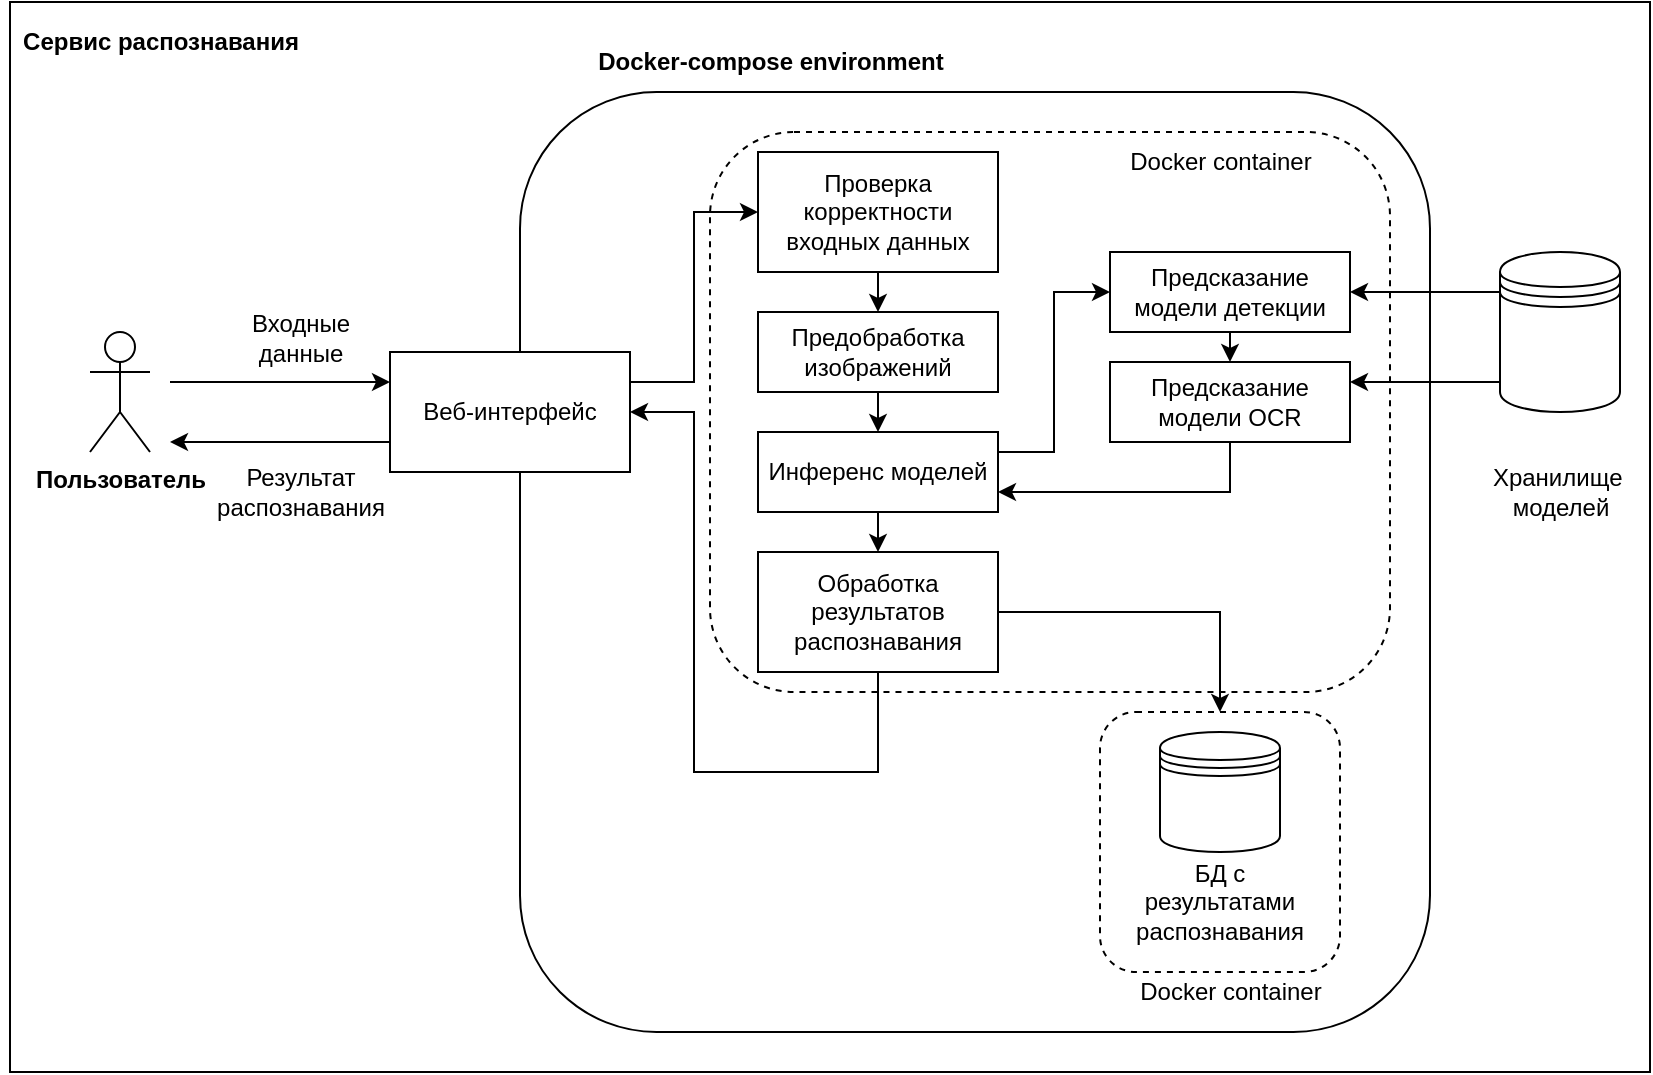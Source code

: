 <mxfile version="24.3.1" type="device">
  <diagram name="Страница — 1" id="VLputaMg6675-YdGobMV">
    <mxGraphModel dx="2093" dy="651" grid="1" gridSize="10" guides="1" tooltips="1" connect="1" arrows="1" fold="1" page="1" pageScale="1" pageWidth="827" pageHeight="1169" math="0" shadow="0">
      <root>
        <mxCell id="0" />
        <mxCell id="1" parent="0" />
        <mxCell id="f3wttBOU7Kk3rORgPpic-56" value="" style="rounded=0;whiteSpace=wrap;html=1;" vertex="1" parent="1">
          <mxGeometry x="-20" y="105" width="820" height="535" as="geometry" />
        </mxCell>
        <mxCell id="f3wttBOU7Kk3rORgPpic-1" value="" style="rounded=1;whiteSpace=wrap;html=1;" vertex="1" parent="1">
          <mxGeometry x="235" y="150" width="455" height="470" as="geometry" />
        </mxCell>
        <mxCell id="f3wttBOU7Kk3rORgPpic-2" value="Docker-compose&amp;nbsp;&lt;span style=&quot;background-color: initial;&quot;&gt;environment&lt;/span&gt;" style="text;html=1;align=center;verticalAlign=middle;resizable=0;points=[];autosize=1;strokeColor=none;fillColor=none;fontStyle=1" vertex="1" parent="1">
          <mxGeometry x="270" y="120" width="180" height="30" as="geometry" />
        </mxCell>
        <mxCell id="f3wttBOU7Kk3rORgPpic-3" value="" style="shape=datastore;whiteSpace=wrap;html=1;" vertex="1" parent="1">
          <mxGeometry x="725" y="230" width="60" height="80" as="geometry" />
        </mxCell>
        <mxCell id="f3wttBOU7Kk3rORgPpic-4" value="Хранилище&amp;nbsp;&lt;div&gt;моделей&lt;/div&gt;" style="text;html=1;align=center;verticalAlign=middle;resizable=0;points=[];autosize=1;strokeColor=none;fillColor=none;" vertex="1" parent="1">
          <mxGeometry x="710" y="330" width="90" height="40" as="geometry" />
        </mxCell>
        <mxCell id="f3wttBOU7Kk3rORgPpic-12" value="Пользователь" style="shape=umlActor;verticalLabelPosition=bottom;verticalAlign=top;html=1;outlineConnect=0;fontStyle=1" vertex="1" parent="1">
          <mxGeometry x="20" y="270" width="30" height="60" as="geometry" />
        </mxCell>
        <mxCell id="f3wttBOU7Kk3rORgPpic-14" value="&lt;b&gt;Сервис распознавания&lt;/b&gt;" style="text;html=1;align=center;verticalAlign=middle;resizable=0;points=[];autosize=1;strokeColor=none;fillColor=none;" vertex="1" parent="1">
          <mxGeometry x="-25" y="110" width="160" height="30" as="geometry" />
        </mxCell>
        <mxCell id="f3wttBOU7Kk3rORgPpic-43" value="Веб-интерфейс" style="rounded=0;whiteSpace=wrap;html=1;" vertex="1" parent="1">
          <mxGeometry x="170" y="280" width="120" height="60" as="geometry" />
        </mxCell>
        <mxCell id="f3wttBOU7Kk3rORgPpic-45" value="" style="endArrow=classic;html=1;rounded=0;entryX=0;entryY=0.25;entryDx=0;entryDy=0;" edge="1" parent="1" target="f3wttBOU7Kk3rORgPpic-43">
          <mxGeometry width="50" height="50" relative="1" as="geometry">
            <mxPoint x="60" y="295" as="sourcePoint" />
            <mxPoint x="130" y="280" as="targetPoint" />
          </mxGeometry>
        </mxCell>
        <mxCell id="f3wttBOU7Kk3rORgPpic-46" value="Входные&lt;div&gt;данные&lt;/div&gt;" style="text;html=1;align=center;verticalAlign=middle;resizable=0;points=[];autosize=1;strokeColor=none;fillColor=none;" vertex="1" parent="1">
          <mxGeometry x="90" y="253" width="70" height="40" as="geometry" />
        </mxCell>
        <mxCell id="f3wttBOU7Kk3rORgPpic-47" value="" style="endArrow=classic;html=1;rounded=0;exitX=0;exitY=0.75;exitDx=0;exitDy=0;" edge="1" parent="1" source="f3wttBOU7Kk3rORgPpic-43">
          <mxGeometry width="50" height="50" relative="1" as="geometry">
            <mxPoint x="90" y="430" as="sourcePoint" />
            <mxPoint x="60" y="325" as="targetPoint" />
          </mxGeometry>
        </mxCell>
        <mxCell id="f3wttBOU7Kk3rORgPpic-48" value="Результат&lt;div&gt;распознавания&lt;/div&gt;" style="text;html=1;align=center;verticalAlign=middle;resizable=0;points=[];autosize=1;strokeColor=none;fillColor=none;" vertex="1" parent="1">
          <mxGeometry x="70" y="330" width="110" height="40" as="geometry" />
        </mxCell>
        <mxCell id="f3wttBOU7Kk3rORgPpic-51" value="" style="rounded=1;whiteSpace=wrap;html=1;dashed=1;" vertex="1" parent="1">
          <mxGeometry x="525" y="460" width="120" height="130" as="geometry" />
        </mxCell>
        <mxCell id="f3wttBOU7Kk3rORgPpic-24" value="" style="shape=datastore;whiteSpace=wrap;html=1;" vertex="1" parent="1">
          <mxGeometry x="555" y="470" width="60" height="60" as="geometry" />
        </mxCell>
        <mxCell id="f3wttBOU7Kk3rORgPpic-25" value="БД с результатами распознавания" style="text;html=1;align=center;verticalAlign=middle;whiteSpace=wrap;rounded=0;" vertex="1" parent="1">
          <mxGeometry x="555" y="540" width="60" height="30" as="geometry" />
        </mxCell>
        <mxCell id="f3wttBOU7Kk3rORgPpic-53" value="Docker container" style="text;html=1;align=center;verticalAlign=middle;resizable=0;points=[];autosize=1;strokeColor=none;fillColor=none;" vertex="1" parent="1">
          <mxGeometry x="535" y="585" width="110" height="30" as="geometry" />
        </mxCell>
        <mxCell id="f3wttBOU7Kk3rORgPpic-54" value="" style="rounded=1;whiteSpace=wrap;html=1;dashed=1;" vertex="1" parent="1">
          <mxGeometry x="330" y="170" width="340" height="280" as="geometry" />
        </mxCell>
        <mxCell id="f3wttBOU7Kk3rORgPpic-35" style="edgeStyle=orthogonalEdgeStyle;rounded=0;orthogonalLoop=1;jettySize=auto;html=1;exitX=0.5;exitY=1;exitDx=0;exitDy=0;entryX=0.5;entryY=0;entryDx=0;entryDy=0;" edge="1" parent="1" source="f3wttBOU7Kk3rORgPpic-5">
          <mxGeometry relative="1" as="geometry">
            <mxPoint x="414" y="320" as="targetPoint" />
          </mxGeometry>
        </mxCell>
        <mxCell id="f3wttBOU7Kk3rORgPpic-5" value="Предобработка изображений" style="rounded=0;whiteSpace=wrap;html=1;" vertex="1" parent="1">
          <mxGeometry x="354" y="260" width="120" height="40" as="geometry" />
        </mxCell>
        <mxCell id="f3wttBOU7Kk3rORgPpic-8" style="edgeStyle=orthogonalEdgeStyle;rounded=0;orthogonalLoop=1;jettySize=auto;html=1;exitX=0.5;exitY=1;exitDx=0;exitDy=0;entryX=0.5;entryY=0;entryDx=0;entryDy=0;" edge="1" parent="1" source="f3wttBOU7Kk3rORgPpic-6" target="f3wttBOU7Kk3rORgPpic-5">
          <mxGeometry relative="1" as="geometry" />
        </mxCell>
        <mxCell id="f3wttBOU7Kk3rORgPpic-6" value="Проверка корректности входных данных" style="rounded=0;whiteSpace=wrap;html=1;" vertex="1" parent="1">
          <mxGeometry x="354" y="180" width="120" height="60" as="geometry" />
        </mxCell>
        <mxCell id="f3wttBOU7Kk3rORgPpic-17" style="edgeStyle=orthogonalEdgeStyle;rounded=0;orthogonalLoop=1;jettySize=auto;html=1;exitX=0.5;exitY=1;exitDx=0;exitDy=0;entryX=0.5;entryY=0;entryDx=0;entryDy=0;" edge="1" parent="1" source="f3wttBOU7Kk3rORgPpic-13" target="f3wttBOU7Kk3rORgPpic-16">
          <mxGeometry relative="1" as="geometry" />
        </mxCell>
        <mxCell id="f3wttBOU7Kk3rORgPpic-13" value="Предсказание модели детекции" style="rounded=0;whiteSpace=wrap;html=1;" vertex="1" parent="1">
          <mxGeometry x="530" y="230" width="120" height="40" as="geometry" />
        </mxCell>
        <mxCell id="f3wttBOU7Kk3rORgPpic-40" style="edgeStyle=orthogonalEdgeStyle;rounded=0;orthogonalLoop=1;jettySize=auto;html=1;exitX=0.5;exitY=1;exitDx=0;exitDy=0;entryX=1;entryY=0.75;entryDx=0;entryDy=0;" edge="1" parent="1" source="f3wttBOU7Kk3rORgPpic-16" target="f3wttBOU7Kk3rORgPpic-33">
          <mxGeometry relative="1" as="geometry" />
        </mxCell>
        <mxCell id="f3wttBOU7Kk3rORgPpic-16" value="Предсказание модели OCR" style="rounded=0;whiteSpace=wrap;html=1;" vertex="1" parent="1">
          <mxGeometry x="530" y="285" width="120" height="40" as="geometry" />
        </mxCell>
        <mxCell id="f3wttBOU7Kk3rORgPpic-58" style="edgeStyle=orthogonalEdgeStyle;rounded=0;orthogonalLoop=1;jettySize=auto;html=1;exitX=1;exitY=0.5;exitDx=0;exitDy=0;entryX=0.5;entryY=0;entryDx=0;entryDy=0;" edge="1" parent="1" source="f3wttBOU7Kk3rORgPpic-28" target="f3wttBOU7Kk3rORgPpic-51">
          <mxGeometry relative="1" as="geometry" />
        </mxCell>
        <mxCell id="f3wttBOU7Kk3rORgPpic-28" value="Обработка результатов распознавания" style="rounded=0;whiteSpace=wrap;html=1;" vertex="1" parent="1">
          <mxGeometry x="354" y="380" width="120" height="60" as="geometry" />
        </mxCell>
        <mxCell id="f3wttBOU7Kk3rORgPpic-34" style="edgeStyle=orthogonalEdgeStyle;rounded=0;orthogonalLoop=1;jettySize=auto;html=1;exitX=1;exitY=0.25;exitDx=0;exitDy=0;entryX=0;entryY=0.5;entryDx=0;entryDy=0;" edge="1" parent="1" source="f3wttBOU7Kk3rORgPpic-33" target="f3wttBOU7Kk3rORgPpic-13">
          <mxGeometry relative="1" as="geometry" />
        </mxCell>
        <mxCell id="f3wttBOU7Kk3rORgPpic-42" style="edgeStyle=orthogonalEdgeStyle;rounded=0;orthogonalLoop=1;jettySize=auto;html=1;exitX=0.5;exitY=1;exitDx=0;exitDy=0;entryX=0.5;entryY=0;entryDx=0;entryDy=0;" edge="1" parent="1" source="f3wttBOU7Kk3rORgPpic-33" target="f3wttBOU7Kk3rORgPpic-28">
          <mxGeometry relative="1" as="geometry" />
        </mxCell>
        <mxCell id="f3wttBOU7Kk3rORgPpic-33" value="Инференс моделей" style="rounded=0;whiteSpace=wrap;html=1;" vertex="1" parent="1">
          <mxGeometry x="354" y="320" width="120" height="40" as="geometry" />
        </mxCell>
        <mxCell id="f3wttBOU7Kk3rORgPpic-37" style="edgeStyle=orthogonalEdgeStyle;rounded=0;orthogonalLoop=1;jettySize=auto;html=1;exitX=0;exitY=0.3;exitDx=0;exitDy=0;entryX=1;entryY=0.5;entryDx=0;entryDy=0;" edge="1" parent="1" source="f3wttBOU7Kk3rORgPpic-3" target="f3wttBOU7Kk3rORgPpic-13">
          <mxGeometry relative="1" as="geometry">
            <Array as="points">
              <mxPoint x="725" y="250" />
            </Array>
          </mxGeometry>
        </mxCell>
        <mxCell id="f3wttBOU7Kk3rORgPpic-38" style="edgeStyle=orthogonalEdgeStyle;rounded=0;orthogonalLoop=1;jettySize=auto;html=1;exitX=0;exitY=0.7;exitDx=0;exitDy=0;entryX=1;entryY=0.25;entryDx=0;entryDy=0;" edge="1" parent="1" source="f3wttBOU7Kk3rORgPpic-3" target="f3wttBOU7Kk3rORgPpic-16">
          <mxGeometry relative="1" as="geometry">
            <Array as="points">
              <mxPoint x="725" y="295" />
            </Array>
          </mxGeometry>
        </mxCell>
        <mxCell id="f3wttBOU7Kk3rORgPpic-50" style="edgeStyle=orthogonalEdgeStyle;rounded=0;orthogonalLoop=1;jettySize=auto;html=1;exitX=0.5;exitY=1;exitDx=0;exitDy=0;entryX=1;entryY=0.5;entryDx=0;entryDy=0;" edge="1" parent="1" source="f3wttBOU7Kk3rORgPpic-28" target="f3wttBOU7Kk3rORgPpic-43">
          <mxGeometry relative="1" as="geometry">
            <Array as="points">
              <mxPoint x="414" y="490" />
              <mxPoint x="322" y="490" />
              <mxPoint x="322" y="310" />
            </Array>
          </mxGeometry>
        </mxCell>
        <mxCell id="f3wttBOU7Kk3rORgPpic-55" value="Docker container" style="text;html=1;align=center;verticalAlign=middle;resizable=0;points=[];autosize=1;strokeColor=none;fillColor=none;" vertex="1" parent="1">
          <mxGeometry x="530" y="170" width="110" height="30" as="geometry" />
        </mxCell>
        <mxCell id="f3wttBOU7Kk3rORgPpic-59" style="edgeStyle=orthogonalEdgeStyle;rounded=0;orthogonalLoop=1;jettySize=auto;html=1;exitX=1;exitY=0.25;exitDx=0;exitDy=0;entryX=0;entryY=0.5;entryDx=0;entryDy=0;" edge="1" parent="1" source="f3wttBOU7Kk3rORgPpic-43" target="f3wttBOU7Kk3rORgPpic-6">
          <mxGeometry relative="1" as="geometry" />
        </mxCell>
      </root>
    </mxGraphModel>
  </diagram>
</mxfile>
